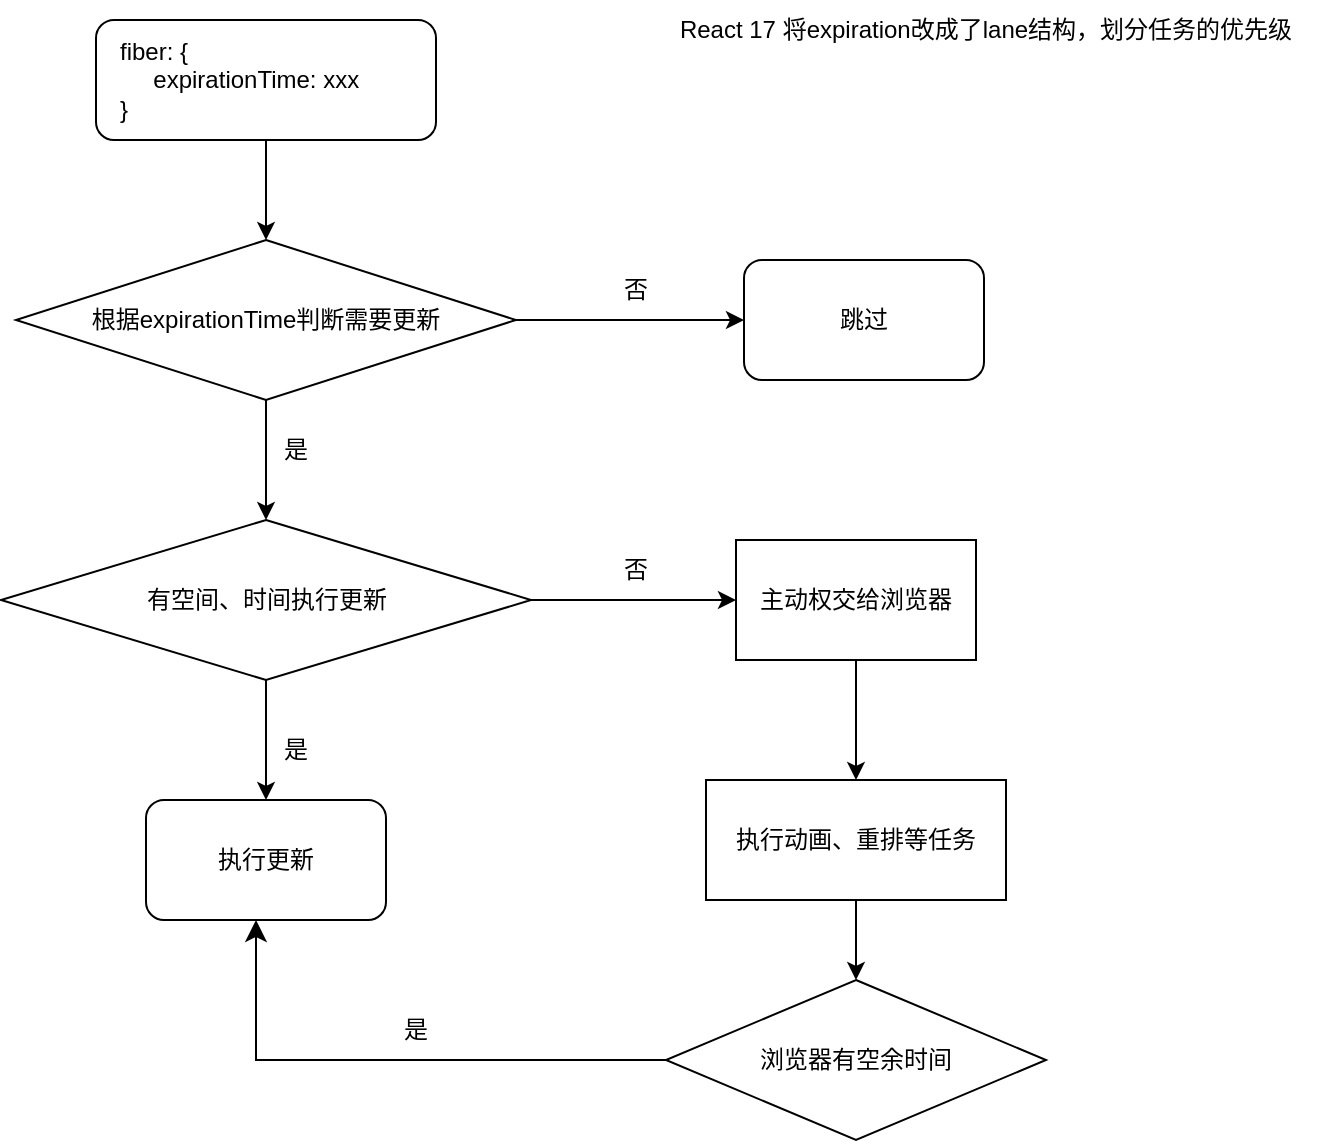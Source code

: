 <mxfile>
    <diagram id="bNUhNGNyD2Jvl4RaE5wa" name="第 1 页">
        <mxGraphModel dx="1224" dy="587" grid="1" gridSize="10" guides="1" tooltips="1" connect="1" arrows="1" fold="1" page="1" pageScale="1" pageWidth="827" pageHeight="1169" math="0" shadow="0">
            <root>
                <mxCell id="0"/>
                <mxCell id="1" parent="0"/>
                <mxCell id="4" value="" style="edgeStyle=none;html=1;" parent="1" source="2" target="3" edge="1">
                    <mxGeometry relative="1" as="geometry"/>
                </mxCell>
                <mxCell id="2" value="&amp;nbsp; &amp;nbsp;fiber: {&lt;br&gt;&amp;nbsp; &amp;nbsp;&lt;span style=&quot;white-space: pre;&quot;&gt;&#9;&lt;/span&gt;expirationTime: xxx&lt;br&gt;&amp;nbsp; &amp;nbsp;}" style="rounded=1;whiteSpace=wrap;html=1;align=left;" parent="1" vertex="1">
                    <mxGeometry x="90" y="40" width="170" height="60" as="geometry"/>
                </mxCell>
                <mxCell id="6" value="" style="edgeStyle=none;html=1;" parent="1" source="3" target="5" edge="1">
                    <mxGeometry relative="1" as="geometry"/>
                </mxCell>
                <mxCell id="13" value="" style="edgeStyle=none;html=1;" parent="1" source="3" target="12" edge="1">
                    <mxGeometry relative="1" as="geometry"/>
                </mxCell>
                <mxCell id="3" value="根据expirationTime判断需要更新" style="rhombus;whiteSpace=wrap;html=1;" parent="1" vertex="1">
                    <mxGeometry x="50" y="150" width="250" height="80" as="geometry"/>
                </mxCell>
                <mxCell id="9" value="" style="edgeStyle=none;html=1;" parent="1" source="5" target="8" edge="1">
                    <mxGeometry relative="1" as="geometry"/>
                </mxCell>
                <mxCell id="11" value="" style="edgeStyle=none;html=1;" parent="1" source="5" target="10" edge="1">
                    <mxGeometry relative="1" as="geometry"/>
                </mxCell>
                <mxCell id="5" value="有空间、时间执行更新" style="rhombus;whiteSpace=wrap;html=1;" parent="1" vertex="1">
                    <mxGeometry x="42.5" y="290" width="265" height="80" as="geometry"/>
                </mxCell>
                <mxCell id="7" value="是" style="text;html=1;strokeColor=none;fillColor=none;align=center;verticalAlign=middle;whiteSpace=wrap;rounded=0;" parent="1" vertex="1">
                    <mxGeometry x="160" y="240" width="60" height="30" as="geometry"/>
                </mxCell>
                <mxCell id="8" value="执行更新" style="rounded=1;whiteSpace=wrap;html=1;" parent="1" vertex="1">
                    <mxGeometry x="115" y="430" width="120" height="60" as="geometry"/>
                </mxCell>
                <mxCell id="18" value="" style="edgeStyle=none;html=1;" parent="1" source="10" target="17" edge="1">
                    <mxGeometry relative="1" as="geometry"/>
                </mxCell>
                <mxCell id="10" value="主动权交给浏览器" style="rounded=0;whiteSpace=wrap;html=1;" parent="1" vertex="1">
                    <mxGeometry x="410" y="300" width="120" height="60" as="geometry"/>
                </mxCell>
                <mxCell id="12" value="跳过" style="rounded=1;whiteSpace=wrap;html=1;" parent="1" vertex="1">
                    <mxGeometry x="414" y="160" width="120" height="60" as="geometry"/>
                </mxCell>
                <mxCell id="14" value="是" style="text;html=1;strokeColor=none;fillColor=none;align=center;verticalAlign=middle;whiteSpace=wrap;rounded=0;" parent="1" vertex="1">
                    <mxGeometry x="160" y="390" width="60" height="30" as="geometry"/>
                </mxCell>
                <mxCell id="15" value="否" style="text;html=1;strokeColor=none;fillColor=none;align=center;verticalAlign=middle;whiteSpace=wrap;rounded=0;" parent="1" vertex="1">
                    <mxGeometry x="330" y="300" width="60" height="30" as="geometry"/>
                </mxCell>
                <mxCell id="16" value="否" style="text;html=1;strokeColor=none;fillColor=none;align=center;verticalAlign=middle;whiteSpace=wrap;rounded=0;" parent="1" vertex="1">
                    <mxGeometry x="330" y="160" width="60" height="30" as="geometry"/>
                </mxCell>
                <mxCell id="22" value="" style="edgeStyle=none;html=1;" parent="1" source="17" target="19" edge="1">
                    <mxGeometry relative="1" as="geometry"/>
                </mxCell>
                <mxCell id="17" value="执行动画、重排等任务" style="rounded=0;whiteSpace=wrap;html=1;" parent="1" vertex="1">
                    <mxGeometry x="395" y="420" width="150" height="60" as="geometry"/>
                </mxCell>
                <mxCell id="19" value="浏览器有空余时间" style="rhombus;whiteSpace=wrap;html=1;rounded=0;" parent="1" vertex="1">
                    <mxGeometry x="375" y="520" width="190" height="80" as="geometry"/>
                </mxCell>
                <mxCell id="21" value="" style="edgeStyle=elbowEdgeStyle;elbow=vertical;endArrow=classic;html=1;curved=0;rounded=0;endSize=8;startSize=8;exitX=0;exitY=0.5;exitDx=0;exitDy=0;" parent="1" source="19" edge="1">
                    <mxGeometry width="50" height="50" relative="1" as="geometry">
                        <mxPoint x="120" y="540" as="sourcePoint"/>
                        <mxPoint x="170" y="490" as="targetPoint"/>
                        <Array as="points">
                            <mxPoint x="260" y="560"/>
                        </Array>
                    </mxGeometry>
                </mxCell>
                <mxCell id="23" value="是" style="text;html=1;strokeColor=none;fillColor=none;align=center;verticalAlign=middle;whiteSpace=wrap;rounded=0;" parent="1" vertex="1">
                    <mxGeometry x="220" y="530" width="60" height="30" as="geometry"/>
                </mxCell>
                <mxCell id="24" value="React 17 将expiration改成了lane结构，划分任务的优先级" style="text;html=1;strokeColor=none;fillColor=none;align=center;verticalAlign=middle;whiteSpace=wrap;rounded=0;" vertex="1" parent="1">
                    <mxGeometry x="360" y="30" width="350" height="30" as="geometry"/>
                </mxCell>
            </root>
        </mxGraphModel>
    </diagram>
</mxfile>